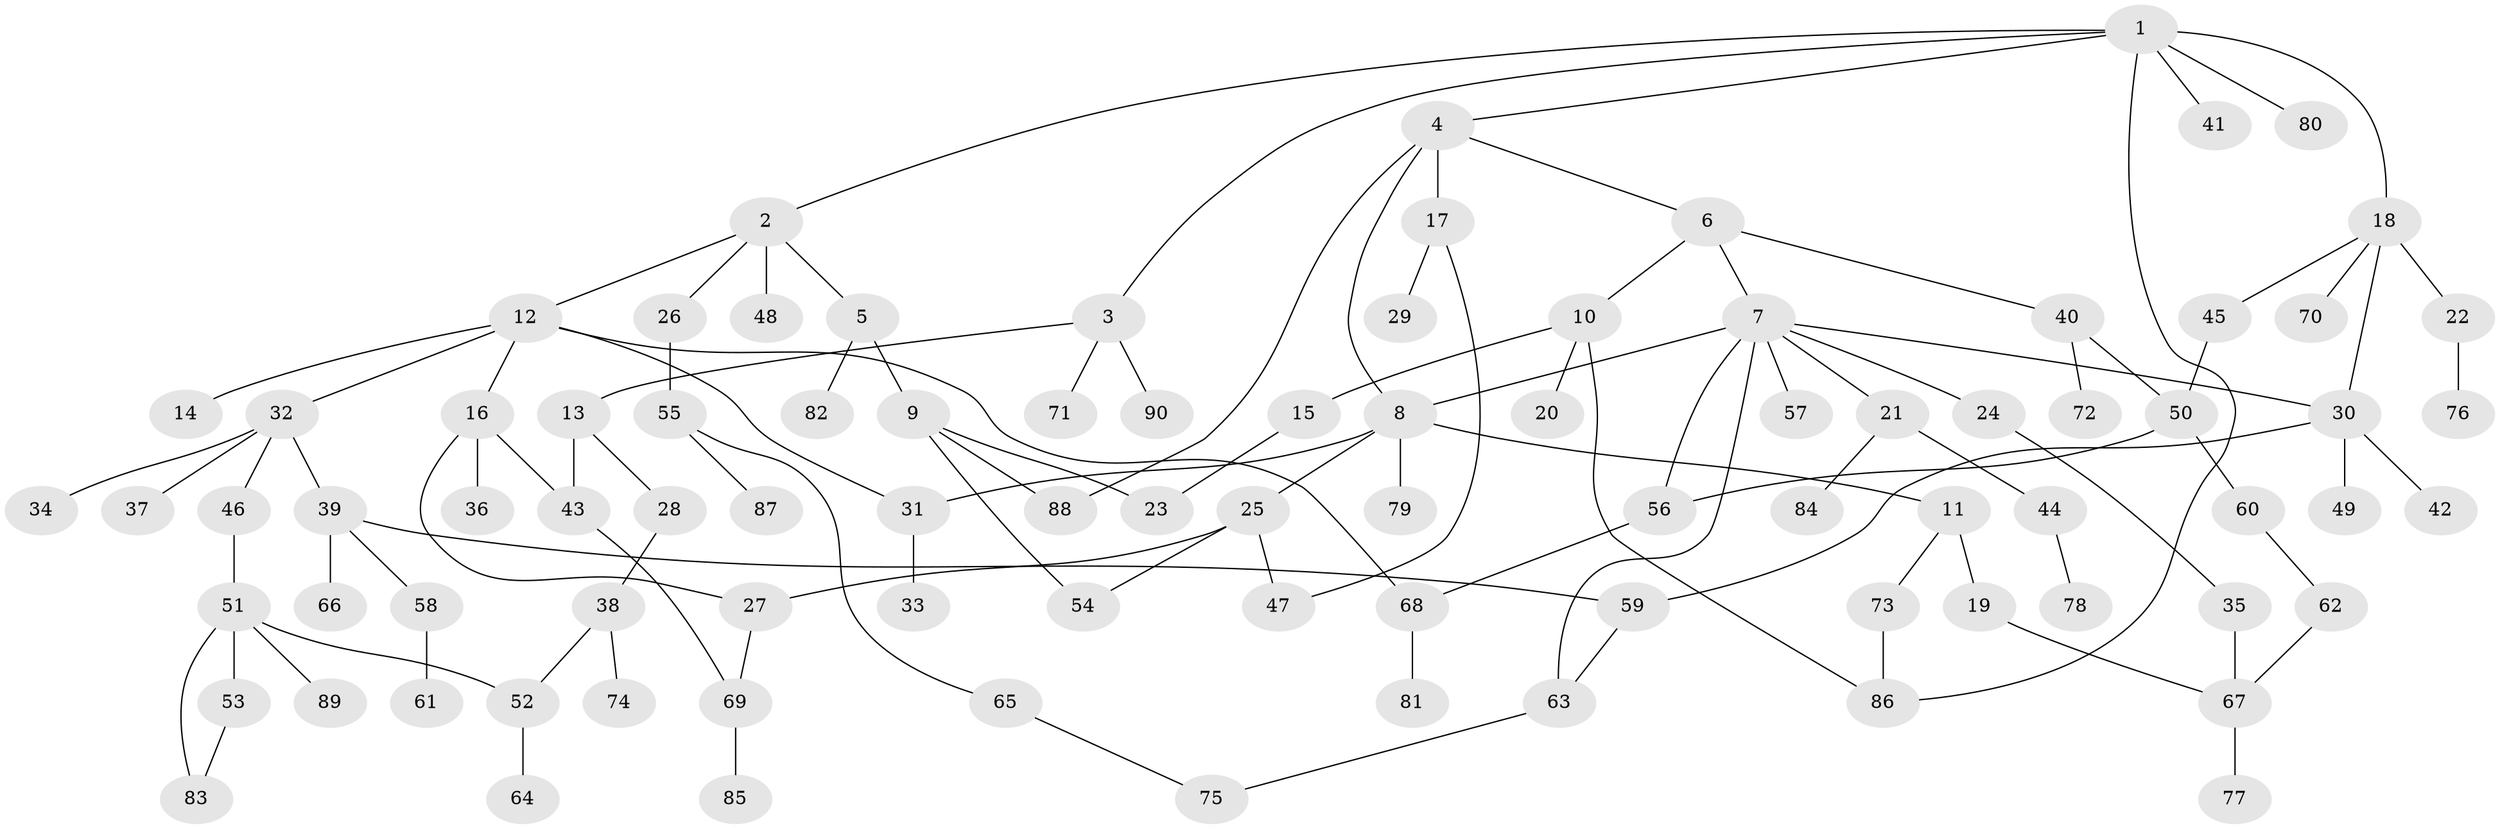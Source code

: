 // Generated by graph-tools (version 1.1) at 2025/49/03/09/25 03:49:23]
// undirected, 90 vertices, 111 edges
graph export_dot {
graph [start="1"]
  node [color=gray90,style=filled];
  1;
  2;
  3;
  4;
  5;
  6;
  7;
  8;
  9;
  10;
  11;
  12;
  13;
  14;
  15;
  16;
  17;
  18;
  19;
  20;
  21;
  22;
  23;
  24;
  25;
  26;
  27;
  28;
  29;
  30;
  31;
  32;
  33;
  34;
  35;
  36;
  37;
  38;
  39;
  40;
  41;
  42;
  43;
  44;
  45;
  46;
  47;
  48;
  49;
  50;
  51;
  52;
  53;
  54;
  55;
  56;
  57;
  58;
  59;
  60;
  61;
  62;
  63;
  64;
  65;
  66;
  67;
  68;
  69;
  70;
  71;
  72;
  73;
  74;
  75;
  76;
  77;
  78;
  79;
  80;
  81;
  82;
  83;
  84;
  85;
  86;
  87;
  88;
  89;
  90;
  1 -- 2;
  1 -- 3;
  1 -- 4;
  1 -- 18;
  1 -- 41;
  1 -- 80;
  1 -- 86;
  2 -- 5;
  2 -- 12;
  2 -- 26;
  2 -- 48;
  3 -- 13;
  3 -- 71;
  3 -- 90;
  4 -- 6;
  4 -- 8;
  4 -- 17;
  4 -- 88;
  5 -- 9;
  5 -- 82;
  6 -- 7;
  6 -- 10;
  6 -- 40;
  7 -- 21;
  7 -- 24;
  7 -- 57;
  7 -- 30;
  7 -- 8;
  7 -- 56;
  7 -- 63;
  8 -- 11;
  8 -- 25;
  8 -- 31;
  8 -- 79;
  9 -- 23;
  9 -- 54;
  9 -- 88;
  10 -- 15;
  10 -- 20;
  10 -- 86;
  11 -- 19;
  11 -- 73;
  12 -- 14;
  12 -- 16;
  12 -- 32;
  12 -- 68;
  12 -- 31;
  13 -- 28;
  13 -- 43;
  15 -- 23;
  16 -- 36;
  16 -- 43;
  16 -- 27;
  17 -- 29;
  17 -- 47;
  18 -- 22;
  18 -- 30;
  18 -- 45;
  18 -- 70;
  19 -- 67;
  21 -- 44;
  21 -- 84;
  22 -- 76;
  24 -- 35;
  25 -- 27;
  25 -- 54;
  25 -- 47;
  26 -- 55;
  27 -- 69;
  28 -- 38;
  30 -- 42;
  30 -- 49;
  30 -- 59;
  31 -- 33;
  32 -- 34;
  32 -- 37;
  32 -- 39;
  32 -- 46;
  35 -- 67;
  38 -- 74;
  38 -- 52;
  39 -- 58;
  39 -- 66;
  39 -- 59;
  40 -- 50;
  40 -- 72;
  43 -- 69;
  44 -- 78;
  45 -- 50;
  46 -- 51;
  50 -- 56;
  50 -- 60;
  51 -- 52;
  51 -- 53;
  51 -- 89;
  51 -- 83;
  52 -- 64;
  53 -- 83;
  55 -- 65;
  55 -- 87;
  56 -- 68;
  58 -- 61;
  59 -- 63;
  60 -- 62;
  62 -- 67;
  63 -- 75;
  65 -- 75;
  67 -- 77;
  68 -- 81;
  69 -- 85;
  73 -- 86;
}
